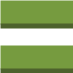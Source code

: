 <?xml version="1.0" encoding="UTF-8"?>
<dia:diagram xmlns:dia="http://www.lysator.liu.se/~alla/dia/">
  <dia:layer name="Fondo" visible="true" active="true">
    <dia:group>
      <dia:group>
        <dia:object type="Standard - Box" version="0" id="O0">
          <dia:attribute name="obj_pos">
            <dia:point val="0.833,0.7"/>
          </dia:attribute>
          <dia:attribute name="obj_bb">
            <dia:rectangle val="0.833,0.7;4.433,1.85"/>
          </dia:attribute>
          <dia:attribute name="elem_corner">
            <dia:point val="0.833,0.7"/>
          </dia:attribute>
          <dia:attribute name="elem_width">
            <dia:real val="3.6"/>
          </dia:attribute>
          <dia:attribute name="elem_height">
            <dia:real val="1.15"/>
          </dia:attribute>
          <dia:attribute name="border_width">
            <dia:real val="0"/>
          </dia:attribute>
          <dia:attribute name="border_color">
            <dia:color val="#769b3f"/>
          </dia:attribute>
          <dia:attribute name="inner_color">
            <dia:color val="#769b3f"/>
          </dia:attribute>
          <dia:attribute name="show_background">
            <dia:boolean val="true"/>
          </dia:attribute>
        </dia:object>
        <dia:object type="Standard - Box" version="0" id="O1">
          <dia:attribute name="obj_pos">
            <dia:point val="0.833,2.95"/>
          </dia:attribute>
          <dia:attribute name="obj_bb">
            <dia:rectangle val="0.833,2.95;4.433,4.1"/>
          </dia:attribute>
          <dia:attribute name="elem_corner">
            <dia:point val="0.833,2.95"/>
          </dia:attribute>
          <dia:attribute name="elem_width">
            <dia:real val="3.6"/>
          </dia:attribute>
          <dia:attribute name="elem_height">
            <dia:real val="1.15"/>
          </dia:attribute>
          <dia:attribute name="border_width">
            <dia:real val="0"/>
          </dia:attribute>
          <dia:attribute name="border_color">
            <dia:color val="#769b3f"/>
          </dia:attribute>
          <dia:attribute name="inner_color">
            <dia:color val="#769b3f"/>
          </dia:attribute>
          <dia:attribute name="show_background">
            <dia:boolean val="true"/>
          </dia:attribute>
        </dia:object>
        <dia:object type="Standard - Box" version="0" id="O2">
          <dia:attribute name="obj_pos">
            <dia:point val="0.833,1.85"/>
          </dia:attribute>
          <dia:attribute name="obj_bb">
            <dia:rectangle val="0.833,1.85;4.433,2.05"/>
          </dia:attribute>
          <dia:attribute name="elem_corner">
            <dia:point val="0.833,1.85"/>
          </dia:attribute>
          <dia:attribute name="elem_width">
            <dia:real val="3.6"/>
          </dia:attribute>
          <dia:attribute name="elem_height">
            <dia:real val="0.2"/>
          </dia:attribute>
          <dia:attribute name="border_width">
            <dia:real val="0"/>
          </dia:attribute>
          <dia:attribute name="border_color">
            <dia:color val="#4d622c"/>
          </dia:attribute>
          <dia:attribute name="inner_color">
            <dia:color val="#4d622c"/>
          </dia:attribute>
          <dia:attribute name="show_background">
            <dia:boolean val="true"/>
          </dia:attribute>
        </dia:object>
        <dia:object type="Standard - Box" version="0" id="O3">
          <dia:attribute name="obj_pos">
            <dia:point val="0.833,4.1"/>
          </dia:attribute>
          <dia:attribute name="obj_bb">
            <dia:rectangle val="0.833,4.1;4.433,4.3"/>
          </dia:attribute>
          <dia:attribute name="elem_corner">
            <dia:point val="0.833,4.1"/>
          </dia:attribute>
          <dia:attribute name="elem_width">
            <dia:real val="3.6"/>
          </dia:attribute>
          <dia:attribute name="elem_height">
            <dia:real val="0.2"/>
          </dia:attribute>
          <dia:attribute name="border_width">
            <dia:real val="0"/>
          </dia:attribute>
          <dia:attribute name="border_color">
            <dia:color val="#4d622c"/>
          </dia:attribute>
          <dia:attribute name="inner_color">
            <dia:color val="#4d622c"/>
          </dia:attribute>
          <dia:attribute name="show_background">
            <dia:boolean val="true"/>
          </dia:attribute>
        </dia:object>
      </dia:group>
    </dia:group>
  </dia:layer>
</dia:diagram>
